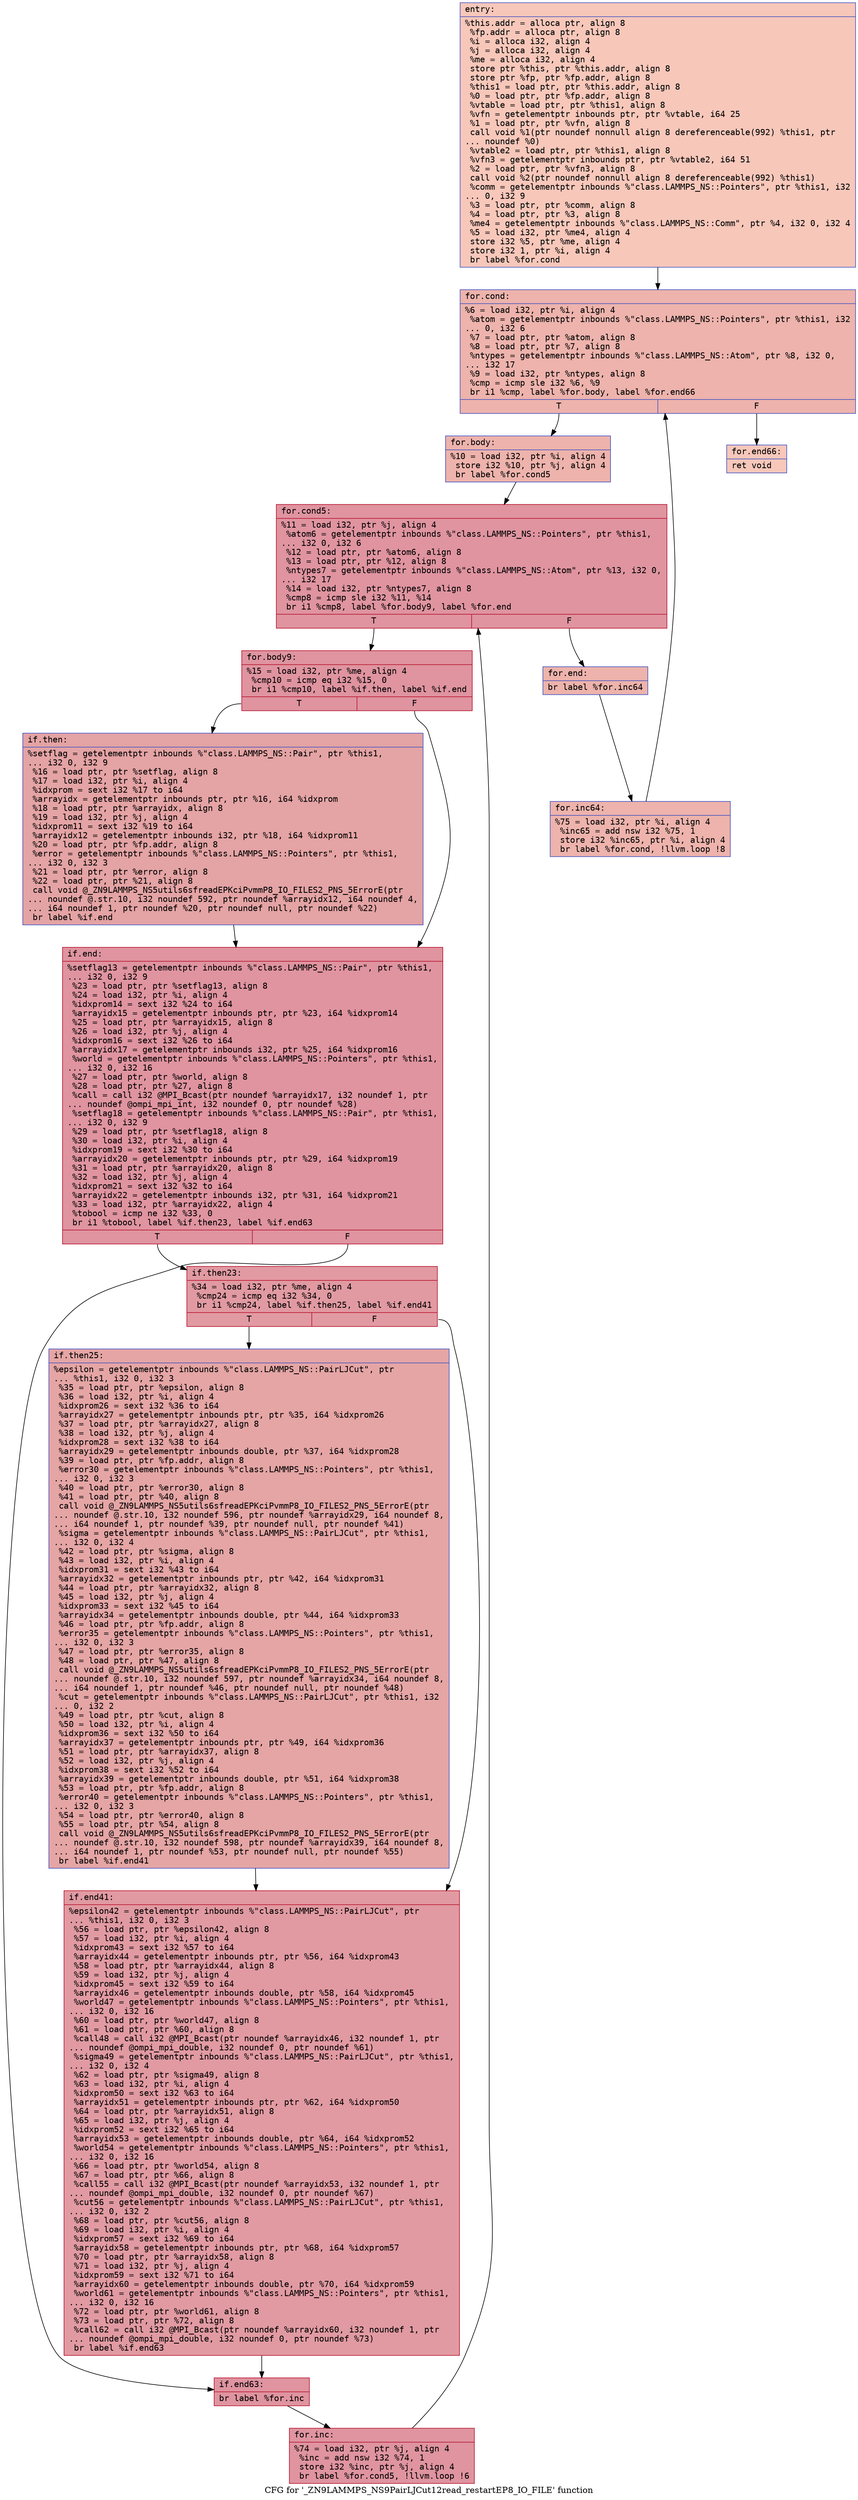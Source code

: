 digraph "CFG for '_ZN9LAMMPS_NS9PairLJCut12read_restartEP8_IO_FILE' function" {
	label="CFG for '_ZN9LAMMPS_NS9PairLJCut12read_restartEP8_IO_FILE' function";

	Node0x5599308d42a0 [shape=record,color="#3d50c3ff", style=filled, fillcolor="#ec7f6370" fontname="Courier",label="{entry:\l|  %this.addr = alloca ptr, align 8\l  %fp.addr = alloca ptr, align 8\l  %i = alloca i32, align 4\l  %j = alloca i32, align 4\l  %me = alloca i32, align 4\l  store ptr %this, ptr %this.addr, align 8\l  store ptr %fp, ptr %fp.addr, align 8\l  %this1 = load ptr, ptr %this.addr, align 8\l  %0 = load ptr, ptr %fp.addr, align 8\l  %vtable = load ptr, ptr %this1, align 8\l  %vfn = getelementptr inbounds ptr, ptr %vtable, i64 25\l  %1 = load ptr, ptr %vfn, align 8\l  call void %1(ptr noundef nonnull align 8 dereferenceable(992) %this1, ptr\l... noundef %0)\l  %vtable2 = load ptr, ptr %this1, align 8\l  %vfn3 = getelementptr inbounds ptr, ptr %vtable2, i64 51\l  %2 = load ptr, ptr %vfn3, align 8\l  call void %2(ptr noundef nonnull align 8 dereferenceable(992) %this1)\l  %comm = getelementptr inbounds %\"class.LAMMPS_NS::Pointers\", ptr %this1, i32\l... 0, i32 9\l  %3 = load ptr, ptr %comm, align 8\l  %4 = load ptr, ptr %3, align 8\l  %me4 = getelementptr inbounds %\"class.LAMMPS_NS::Comm\", ptr %4, i32 0, i32 4\l  %5 = load i32, ptr %me4, align 4\l  store i32 %5, ptr %me, align 4\l  store i32 1, ptr %i, align 4\l  br label %for.cond\l}"];
	Node0x5599308d42a0 -> Node0x5599308d5370[tooltip="entry -> for.cond\nProbability 100.00%" ];
	Node0x5599308d5370 [shape=record,color="#3d50c3ff", style=filled, fillcolor="#d6524470" fontname="Courier",label="{for.cond:\l|  %6 = load i32, ptr %i, align 4\l  %atom = getelementptr inbounds %\"class.LAMMPS_NS::Pointers\", ptr %this1, i32\l... 0, i32 6\l  %7 = load ptr, ptr %atom, align 8\l  %8 = load ptr, ptr %7, align 8\l  %ntypes = getelementptr inbounds %\"class.LAMMPS_NS::Atom\", ptr %8, i32 0,\l... i32 17\l  %9 = load i32, ptr %ntypes, align 8\l  %cmp = icmp sle i32 %6, %9\l  br i1 %cmp, label %for.body, label %for.end66\l|{<s0>T|<s1>F}}"];
	Node0x5599308d5370:s0 -> Node0x5599308d58d0[tooltip="for.cond -> for.body\nProbability 96.88%" ];
	Node0x5599308d5370:s1 -> Node0x5599308d5950[tooltip="for.cond -> for.end66\nProbability 3.12%" ];
	Node0x5599308d58d0 [shape=record,color="#3d50c3ff", style=filled, fillcolor="#d6524470" fontname="Courier",label="{for.body:\l|  %10 = load i32, ptr %i, align 4\l  store i32 %10, ptr %j, align 4\l  br label %for.cond5\l}"];
	Node0x5599308d58d0 -> Node0x5599308d5ba0[tooltip="for.body -> for.cond5\nProbability 100.00%" ];
	Node0x5599308d5ba0 [shape=record,color="#b70d28ff", style=filled, fillcolor="#b70d2870" fontname="Courier",label="{for.cond5:\l|  %11 = load i32, ptr %j, align 4\l  %atom6 = getelementptr inbounds %\"class.LAMMPS_NS::Pointers\", ptr %this1,\l... i32 0, i32 6\l  %12 = load ptr, ptr %atom6, align 8\l  %13 = load ptr, ptr %12, align 8\l  %ntypes7 = getelementptr inbounds %\"class.LAMMPS_NS::Atom\", ptr %13, i32 0,\l... i32 17\l  %14 = load i32, ptr %ntypes7, align 8\l  %cmp8 = icmp sle i32 %11, %14\l  br i1 %cmp8, label %for.body9, label %for.end\l|{<s0>T|<s1>F}}"];
	Node0x5599308d5ba0:s0 -> Node0x5599308d4be0[tooltip="for.cond5 -> for.body9\nProbability 96.88%" ];
	Node0x5599308d5ba0:s1 -> Node0x5599308d4c60[tooltip="for.cond5 -> for.end\nProbability 3.12%" ];
	Node0x5599308d4be0 [shape=record,color="#b70d28ff", style=filled, fillcolor="#b70d2870" fontname="Courier",label="{for.body9:\l|  %15 = load i32, ptr %me, align 4\l  %cmp10 = icmp eq i32 %15, 0\l  br i1 %cmp10, label %if.then, label %if.end\l|{<s0>T|<s1>F}}"];
	Node0x5599308d4be0:s0 -> Node0x5599308d6550[tooltip="for.body9 -> if.then\nProbability 37.50%" ];
	Node0x5599308d4be0:s1 -> Node0x5599308d65c0[tooltip="for.body9 -> if.end\nProbability 62.50%" ];
	Node0x5599308d6550 [shape=record,color="#3d50c3ff", style=filled, fillcolor="#c32e3170" fontname="Courier",label="{if.then:\l|  %setflag = getelementptr inbounds %\"class.LAMMPS_NS::Pair\", ptr %this1,\l... i32 0, i32 9\l  %16 = load ptr, ptr %setflag, align 8\l  %17 = load i32, ptr %i, align 4\l  %idxprom = sext i32 %17 to i64\l  %arrayidx = getelementptr inbounds ptr, ptr %16, i64 %idxprom\l  %18 = load ptr, ptr %arrayidx, align 8\l  %19 = load i32, ptr %j, align 4\l  %idxprom11 = sext i32 %19 to i64\l  %arrayidx12 = getelementptr inbounds i32, ptr %18, i64 %idxprom11\l  %20 = load ptr, ptr %fp.addr, align 8\l  %error = getelementptr inbounds %\"class.LAMMPS_NS::Pointers\", ptr %this1,\l... i32 0, i32 3\l  %21 = load ptr, ptr %error, align 8\l  %22 = load ptr, ptr %21, align 8\l  call void @_ZN9LAMMPS_NS5utils6sfreadEPKciPvmmP8_IO_FILES2_PNS_5ErrorE(ptr\l... noundef @.str.10, i32 noundef 592, ptr noundef %arrayidx12, i64 noundef 4,\l... i64 noundef 1, ptr noundef %20, ptr noundef null, ptr noundef %22)\l  br label %if.end\l}"];
	Node0x5599308d6550 -> Node0x5599308d65c0[tooltip="if.then -> if.end\nProbability 100.00%" ];
	Node0x5599308d65c0 [shape=record,color="#b70d28ff", style=filled, fillcolor="#b70d2870" fontname="Courier",label="{if.end:\l|  %setflag13 = getelementptr inbounds %\"class.LAMMPS_NS::Pair\", ptr %this1,\l... i32 0, i32 9\l  %23 = load ptr, ptr %setflag13, align 8\l  %24 = load i32, ptr %i, align 4\l  %idxprom14 = sext i32 %24 to i64\l  %arrayidx15 = getelementptr inbounds ptr, ptr %23, i64 %idxprom14\l  %25 = load ptr, ptr %arrayidx15, align 8\l  %26 = load i32, ptr %j, align 4\l  %idxprom16 = sext i32 %26 to i64\l  %arrayidx17 = getelementptr inbounds i32, ptr %25, i64 %idxprom16\l  %world = getelementptr inbounds %\"class.LAMMPS_NS::Pointers\", ptr %this1,\l... i32 0, i32 16\l  %27 = load ptr, ptr %world, align 8\l  %28 = load ptr, ptr %27, align 8\l  %call = call i32 @MPI_Bcast(ptr noundef %arrayidx17, i32 noundef 1, ptr\l... noundef @ompi_mpi_int, i32 noundef 0, ptr noundef %28)\l  %setflag18 = getelementptr inbounds %\"class.LAMMPS_NS::Pair\", ptr %this1,\l... i32 0, i32 9\l  %29 = load ptr, ptr %setflag18, align 8\l  %30 = load i32, ptr %i, align 4\l  %idxprom19 = sext i32 %30 to i64\l  %arrayidx20 = getelementptr inbounds ptr, ptr %29, i64 %idxprom19\l  %31 = load ptr, ptr %arrayidx20, align 8\l  %32 = load i32, ptr %j, align 4\l  %idxprom21 = sext i32 %32 to i64\l  %arrayidx22 = getelementptr inbounds i32, ptr %31, i64 %idxprom21\l  %33 = load i32, ptr %arrayidx22, align 4\l  %tobool = icmp ne i32 %33, 0\l  br i1 %tobool, label %if.then23, label %if.end63\l|{<s0>T|<s1>F}}"];
	Node0x5599308d65c0:s0 -> Node0x5599308d6100[tooltip="if.end -> if.then23\nProbability 62.50%" ];
	Node0x5599308d65c0:s1 -> Node0x5599308d6180[tooltip="if.end -> if.end63\nProbability 37.50%" ];
	Node0x5599308d6100 [shape=record,color="#b70d28ff", style=filled, fillcolor="#bb1b2c70" fontname="Courier",label="{if.then23:\l|  %34 = load i32, ptr %me, align 4\l  %cmp24 = icmp eq i32 %34, 0\l  br i1 %cmp24, label %if.then25, label %if.end41\l|{<s0>T|<s1>F}}"];
	Node0x5599308d6100:s0 -> Node0x5599308d8910[tooltip="if.then23 -> if.then25\nProbability 37.50%" ];
	Node0x5599308d6100:s1 -> Node0x5599308d8960[tooltip="if.then23 -> if.end41\nProbability 62.50%" ];
	Node0x5599308d8910 [shape=record,color="#3d50c3ff", style=filled, fillcolor="#c5333470" fontname="Courier",label="{if.then25:\l|  %epsilon = getelementptr inbounds %\"class.LAMMPS_NS::PairLJCut\", ptr\l... %this1, i32 0, i32 3\l  %35 = load ptr, ptr %epsilon, align 8\l  %36 = load i32, ptr %i, align 4\l  %idxprom26 = sext i32 %36 to i64\l  %arrayidx27 = getelementptr inbounds ptr, ptr %35, i64 %idxprom26\l  %37 = load ptr, ptr %arrayidx27, align 8\l  %38 = load i32, ptr %j, align 4\l  %idxprom28 = sext i32 %38 to i64\l  %arrayidx29 = getelementptr inbounds double, ptr %37, i64 %idxprom28\l  %39 = load ptr, ptr %fp.addr, align 8\l  %error30 = getelementptr inbounds %\"class.LAMMPS_NS::Pointers\", ptr %this1,\l... i32 0, i32 3\l  %40 = load ptr, ptr %error30, align 8\l  %41 = load ptr, ptr %40, align 8\l  call void @_ZN9LAMMPS_NS5utils6sfreadEPKciPvmmP8_IO_FILES2_PNS_5ErrorE(ptr\l... noundef @.str.10, i32 noundef 596, ptr noundef %arrayidx29, i64 noundef 8,\l... i64 noundef 1, ptr noundef %39, ptr noundef null, ptr noundef %41)\l  %sigma = getelementptr inbounds %\"class.LAMMPS_NS::PairLJCut\", ptr %this1,\l... i32 0, i32 4\l  %42 = load ptr, ptr %sigma, align 8\l  %43 = load i32, ptr %i, align 4\l  %idxprom31 = sext i32 %43 to i64\l  %arrayidx32 = getelementptr inbounds ptr, ptr %42, i64 %idxprom31\l  %44 = load ptr, ptr %arrayidx32, align 8\l  %45 = load i32, ptr %j, align 4\l  %idxprom33 = sext i32 %45 to i64\l  %arrayidx34 = getelementptr inbounds double, ptr %44, i64 %idxprom33\l  %46 = load ptr, ptr %fp.addr, align 8\l  %error35 = getelementptr inbounds %\"class.LAMMPS_NS::Pointers\", ptr %this1,\l... i32 0, i32 3\l  %47 = load ptr, ptr %error35, align 8\l  %48 = load ptr, ptr %47, align 8\l  call void @_ZN9LAMMPS_NS5utils6sfreadEPKciPvmmP8_IO_FILES2_PNS_5ErrorE(ptr\l... noundef @.str.10, i32 noundef 597, ptr noundef %arrayidx34, i64 noundef 8,\l... i64 noundef 1, ptr noundef %46, ptr noundef null, ptr noundef %48)\l  %cut = getelementptr inbounds %\"class.LAMMPS_NS::PairLJCut\", ptr %this1, i32\l... 0, i32 2\l  %49 = load ptr, ptr %cut, align 8\l  %50 = load i32, ptr %i, align 4\l  %idxprom36 = sext i32 %50 to i64\l  %arrayidx37 = getelementptr inbounds ptr, ptr %49, i64 %idxprom36\l  %51 = load ptr, ptr %arrayidx37, align 8\l  %52 = load i32, ptr %j, align 4\l  %idxprom38 = sext i32 %52 to i64\l  %arrayidx39 = getelementptr inbounds double, ptr %51, i64 %idxprom38\l  %53 = load ptr, ptr %fp.addr, align 8\l  %error40 = getelementptr inbounds %\"class.LAMMPS_NS::Pointers\", ptr %this1,\l... i32 0, i32 3\l  %54 = load ptr, ptr %error40, align 8\l  %55 = load ptr, ptr %54, align 8\l  call void @_ZN9LAMMPS_NS5utils6sfreadEPKciPvmmP8_IO_FILES2_PNS_5ErrorE(ptr\l... noundef @.str.10, i32 noundef 598, ptr noundef %arrayidx39, i64 noundef 8,\l... i64 noundef 1, ptr noundef %53, ptr noundef null, ptr noundef %55)\l  br label %if.end41\l}"];
	Node0x5599308d8910 -> Node0x5599308d8960[tooltip="if.then25 -> if.end41\nProbability 100.00%" ];
	Node0x5599308d8960 [shape=record,color="#b70d28ff", style=filled, fillcolor="#bb1b2c70" fontname="Courier",label="{if.end41:\l|  %epsilon42 = getelementptr inbounds %\"class.LAMMPS_NS::PairLJCut\", ptr\l... %this1, i32 0, i32 3\l  %56 = load ptr, ptr %epsilon42, align 8\l  %57 = load i32, ptr %i, align 4\l  %idxprom43 = sext i32 %57 to i64\l  %arrayidx44 = getelementptr inbounds ptr, ptr %56, i64 %idxprom43\l  %58 = load ptr, ptr %arrayidx44, align 8\l  %59 = load i32, ptr %j, align 4\l  %idxprom45 = sext i32 %59 to i64\l  %arrayidx46 = getelementptr inbounds double, ptr %58, i64 %idxprom45\l  %world47 = getelementptr inbounds %\"class.LAMMPS_NS::Pointers\", ptr %this1,\l... i32 0, i32 16\l  %60 = load ptr, ptr %world47, align 8\l  %61 = load ptr, ptr %60, align 8\l  %call48 = call i32 @MPI_Bcast(ptr noundef %arrayidx46, i32 noundef 1, ptr\l... noundef @ompi_mpi_double, i32 noundef 0, ptr noundef %61)\l  %sigma49 = getelementptr inbounds %\"class.LAMMPS_NS::PairLJCut\", ptr %this1,\l... i32 0, i32 4\l  %62 = load ptr, ptr %sigma49, align 8\l  %63 = load i32, ptr %i, align 4\l  %idxprom50 = sext i32 %63 to i64\l  %arrayidx51 = getelementptr inbounds ptr, ptr %62, i64 %idxprom50\l  %64 = load ptr, ptr %arrayidx51, align 8\l  %65 = load i32, ptr %j, align 4\l  %idxprom52 = sext i32 %65 to i64\l  %arrayidx53 = getelementptr inbounds double, ptr %64, i64 %idxprom52\l  %world54 = getelementptr inbounds %\"class.LAMMPS_NS::Pointers\", ptr %this1,\l... i32 0, i32 16\l  %66 = load ptr, ptr %world54, align 8\l  %67 = load ptr, ptr %66, align 8\l  %call55 = call i32 @MPI_Bcast(ptr noundef %arrayidx53, i32 noundef 1, ptr\l... noundef @ompi_mpi_double, i32 noundef 0, ptr noundef %67)\l  %cut56 = getelementptr inbounds %\"class.LAMMPS_NS::PairLJCut\", ptr %this1,\l... i32 0, i32 2\l  %68 = load ptr, ptr %cut56, align 8\l  %69 = load i32, ptr %i, align 4\l  %idxprom57 = sext i32 %69 to i64\l  %arrayidx58 = getelementptr inbounds ptr, ptr %68, i64 %idxprom57\l  %70 = load ptr, ptr %arrayidx58, align 8\l  %71 = load i32, ptr %j, align 4\l  %idxprom59 = sext i32 %71 to i64\l  %arrayidx60 = getelementptr inbounds double, ptr %70, i64 %idxprom59\l  %world61 = getelementptr inbounds %\"class.LAMMPS_NS::Pointers\", ptr %this1,\l... i32 0, i32 16\l  %72 = load ptr, ptr %world61, align 8\l  %73 = load ptr, ptr %72, align 8\l  %call62 = call i32 @MPI_Bcast(ptr noundef %arrayidx60, i32 noundef 1, ptr\l... noundef @ompi_mpi_double, i32 noundef 0, ptr noundef %73)\l  br label %if.end63\l}"];
	Node0x5599308d8960 -> Node0x5599308d6180[tooltip="if.end41 -> if.end63\nProbability 100.00%" ];
	Node0x5599308d6180 [shape=record,color="#b70d28ff", style=filled, fillcolor="#b70d2870" fontname="Courier",label="{if.end63:\l|  br label %for.inc\l}"];
	Node0x5599308d6180 -> Node0x5599308dcec0[tooltip="if.end63 -> for.inc\nProbability 100.00%" ];
	Node0x5599308dcec0 [shape=record,color="#b70d28ff", style=filled, fillcolor="#b70d2870" fontname="Courier",label="{for.inc:\l|  %74 = load i32, ptr %j, align 4\l  %inc = add nsw i32 %74, 1\l  store i32 %inc, ptr %j, align 4\l  br label %for.cond5, !llvm.loop !6\l}"];
	Node0x5599308dcec0 -> Node0x5599308d5ba0[tooltip="for.inc -> for.cond5\nProbability 100.00%" ];
	Node0x5599308d4c60 [shape=record,color="#3d50c3ff", style=filled, fillcolor="#d6524470" fontname="Courier",label="{for.end:\l|  br label %for.inc64\l}"];
	Node0x5599308d4c60 -> Node0x5599308dd200[tooltip="for.end -> for.inc64\nProbability 100.00%" ];
	Node0x5599308dd200 [shape=record,color="#3d50c3ff", style=filled, fillcolor="#d6524470" fontname="Courier",label="{for.inc64:\l|  %75 = load i32, ptr %i, align 4\l  %inc65 = add nsw i32 %75, 1\l  store i32 %inc65, ptr %i, align 4\l  br label %for.cond, !llvm.loop !8\l}"];
	Node0x5599308dd200 -> Node0x5599308d5370[tooltip="for.inc64 -> for.cond\nProbability 100.00%" ];
	Node0x5599308d5950 [shape=record,color="#3d50c3ff", style=filled, fillcolor="#ec7f6370" fontname="Courier",label="{for.end66:\l|  ret void\l}"];
}
